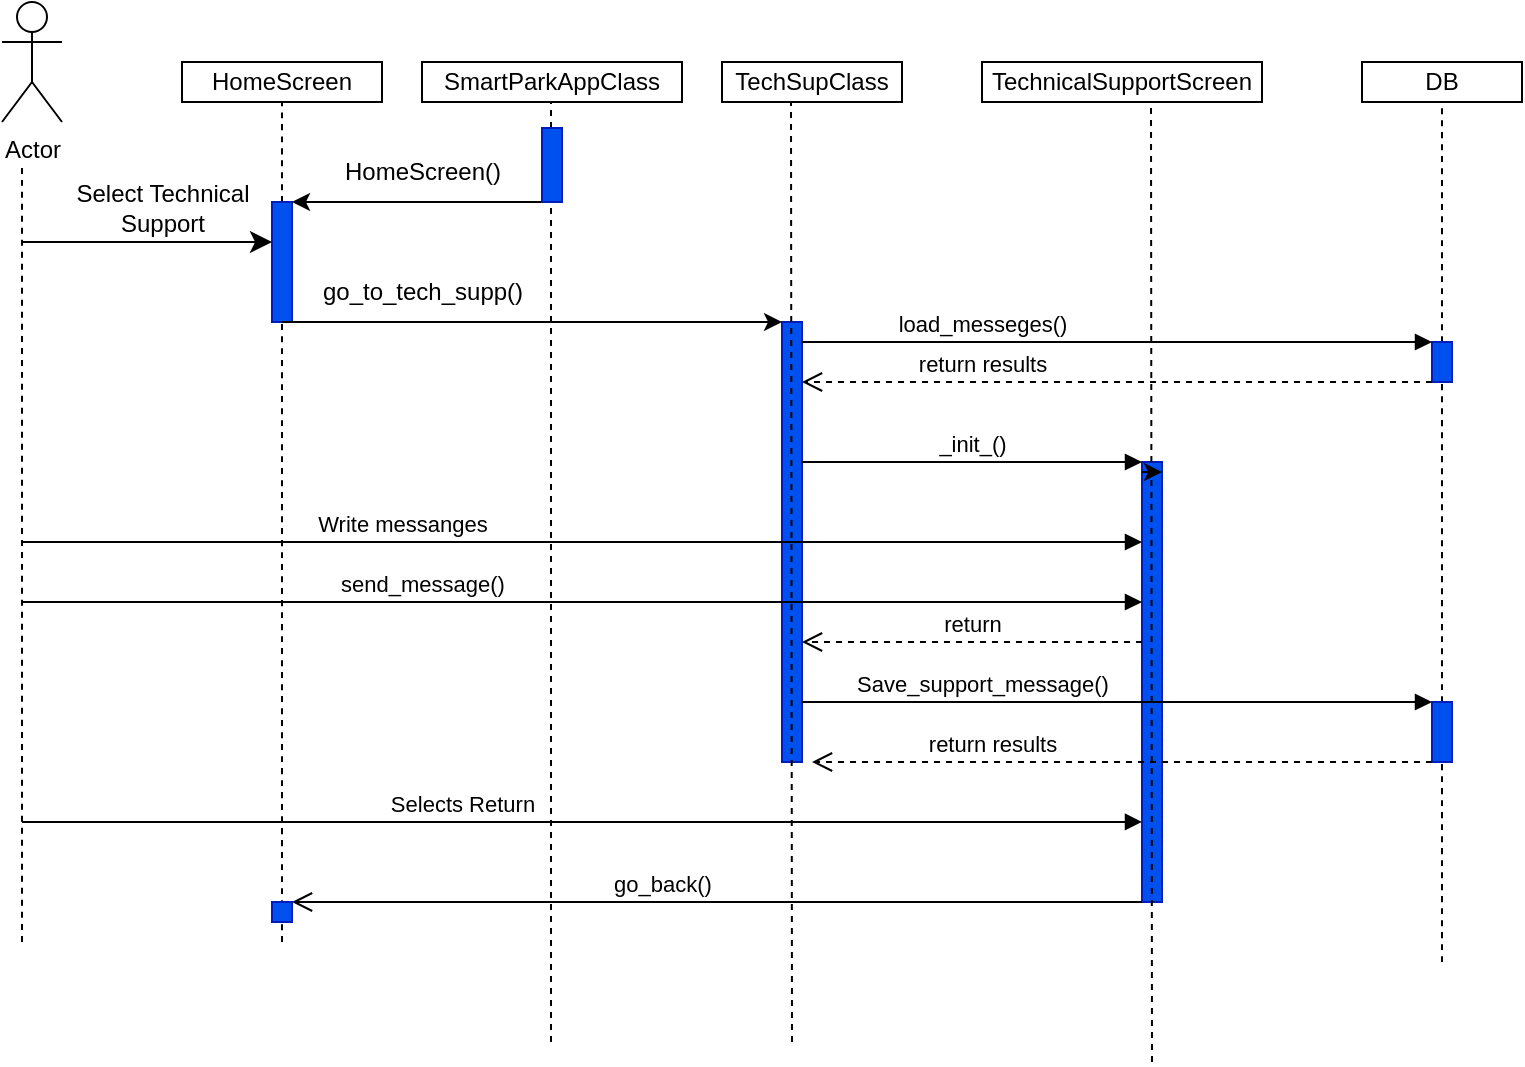 <mxfile version="27.0.9">
  <diagram name="Page-1" id="2YBvvXClWsGukQMizWep">
    <mxGraphModel dx="1042" dy="623" grid="1" gridSize="10" guides="1" tooltips="1" connect="1" arrows="1" fold="1" page="1" pageScale="1" pageWidth="850" pageHeight="1100" math="0" shadow="0">
      <root>
        <mxCell id="0" />
        <mxCell id="1" parent="0" />
        <mxCell id="rl2rtQzg3WLy2CYH5C3v-1" value="Actor" style="shape=umlActor;verticalLabelPosition=bottom;verticalAlign=top;html=1;outlineConnect=0;" parent="1" vertex="1">
          <mxGeometry x="10" y="10" width="30" height="60" as="geometry" />
        </mxCell>
        <mxCell id="rl2rtQzg3WLy2CYH5C3v-2" value="TechSupClass" style="html=1;whiteSpace=wrap;" parent="1" vertex="1">
          <mxGeometry x="370" y="40" width="90" height="20" as="geometry" />
        </mxCell>
        <mxCell id="rl2rtQzg3WLy2CYH5C3v-3" value="TechnicalSupportScreen" style="html=1;whiteSpace=wrap;" parent="1" vertex="1">
          <mxGeometry x="500" y="40" width="140" height="20" as="geometry" />
        </mxCell>
        <mxCell id="rl2rtQzg3WLy2CYH5C3v-4" value="DB" style="html=1;whiteSpace=wrap;" parent="1" vertex="1">
          <mxGeometry x="690" y="40" width="80" height="20" as="geometry" />
        </mxCell>
        <mxCell id="rl2rtQzg3WLy2CYH5C3v-5" value="HomeScreen" style="html=1;whiteSpace=wrap;" parent="1" vertex="1">
          <mxGeometry x="100" y="40" width="100" height="20" as="geometry" />
        </mxCell>
        <mxCell id="rl2rtQzg3WLy2CYH5C3v-6" value="" style="endArrow=none;dashed=1;html=1;rounded=0;fontSize=12;startSize=8;endSize=8;curved=1;" parent="1" edge="1">
          <mxGeometry width="50" height="50" relative="1" as="geometry">
            <mxPoint x="20" y="480" as="sourcePoint" />
            <mxPoint x="20" y="90" as="targetPoint" />
            <Array as="points">
              <mxPoint x="20" y="280" />
            </Array>
          </mxGeometry>
        </mxCell>
        <mxCell id="rl2rtQzg3WLy2CYH5C3v-7" value="" style="endArrow=none;dashed=1;html=1;rounded=0;fontSize=12;startSize=8;endSize=8;curved=1;entryX=0.5;entryY=1;entryDx=0;entryDy=0;" parent="1" source="rl2rtQzg3WLy2CYH5C3v-12" target="rl2rtQzg3WLy2CYH5C3v-5" edge="1">
          <mxGeometry width="50" height="50" relative="1" as="geometry">
            <mxPoint x="140" y="510" as="sourcePoint" />
            <mxPoint x="140" y="120" as="targetPoint" />
          </mxGeometry>
        </mxCell>
        <mxCell id="rl2rtQzg3WLy2CYH5C3v-9" value="" style="endArrow=none;dashed=1;html=1;rounded=0;fontSize=12;startSize=8;endSize=8;curved=1;" parent="1" source="rl2rtQzg3WLy2CYH5C3v-10" edge="1">
          <mxGeometry width="50" height="50" relative="1" as="geometry">
            <mxPoint x="730" y="300" as="sourcePoint" />
            <mxPoint x="730" y="60" as="targetPoint" />
          </mxGeometry>
        </mxCell>
        <mxCell id="rl2rtQzg3WLy2CYH5C3v-11" value="" style="endArrow=none;dashed=1;html=1;rounded=0;fontSize=12;startSize=8;endSize=8;curved=1;entryX=0.5;entryY=1;entryDx=0;entryDy=0;" parent="1" target="rl2rtQzg3WLy2CYH5C3v-12" edge="1">
          <mxGeometry width="50" height="50" relative="1" as="geometry">
            <mxPoint x="150" y="480" as="sourcePoint" />
            <mxPoint x="140" y="60" as="targetPoint" />
          </mxGeometry>
        </mxCell>
        <mxCell id="rl2rtQzg3WLy2CYH5C3v-12" value="" style="html=1;points=[[0,0,0,0,5],[0,1,0,0,-5],[1,0,0,0,5],[1,1,0,0,-5]];perimeter=orthogonalPerimeter;outlineConnect=0;targetShapes=umlLifeline;portConstraint=eastwest;newEdgeStyle={&quot;curved&quot;:0,&quot;rounded&quot;:0};fillColor=#0050ef;fontColor=#ffffff;strokeColor=#001DBC;" parent="1" vertex="1">
          <mxGeometry x="145" y="110" width="10" height="60" as="geometry" />
        </mxCell>
        <mxCell id="rl2rtQzg3WLy2CYH5C3v-14" value="" style="html=1;points=[[0,0,0,0,5],[0,1,0,0,-5],[1,0,0,0,5],[1,1,0,0,-5]];perimeter=orthogonalPerimeter;outlineConnect=0;targetShapes=umlLifeline;portConstraint=eastwest;newEdgeStyle={&quot;curved&quot;:0,&quot;rounded&quot;:0};fillColor=#0050ef;fontColor=#ffffff;strokeColor=#001DBC;" parent="1" vertex="1">
          <mxGeometry x="400" y="170" width="10" height="220" as="geometry" />
        </mxCell>
        <mxCell id="rl2rtQzg3WLy2CYH5C3v-17" value="" style="html=1;points=[[0,0,0,0,5],[0,1,0,0,-5],[1,0,0,0,5],[1,1,0,0,-5]];perimeter=orthogonalPerimeter;outlineConnect=0;targetShapes=umlLifeline;portConstraint=eastwest;newEdgeStyle={&quot;curved&quot;:0,&quot;rounded&quot;:0};fillColor=#0050ef;fontColor=#ffffff;strokeColor=#001DBC;" parent="1" vertex="1">
          <mxGeometry x="580" y="240" width="10" height="220" as="geometry" />
        </mxCell>
        <mxCell id="rl2rtQzg3WLy2CYH5C3v-18" value="" style="endArrow=classic;html=1;rounded=0;fontSize=12;startSize=8;endSize=8;curved=1;" parent="1" target="rl2rtQzg3WLy2CYH5C3v-12" edge="1">
          <mxGeometry width="50" height="50" relative="1" as="geometry">
            <mxPoint x="20" y="130" as="sourcePoint" />
            <mxPoint x="130" y="129.5" as="targetPoint" />
          </mxGeometry>
        </mxCell>
        <mxCell id="rl2rtQzg3WLy2CYH5C3v-20" value="Select Technical&lt;div&gt;Support&lt;/div&gt;" style="text;html=1;align=center;verticalAlign=middle;resizable=0;points=[];autosize=1;strokeColor=none;fillColor=none;" parent="1" vertex="1">
          <mxGeometry x="35" y="93" width="110" height="40" as="geometry" />
        </mxCell>
        <mxCell id="rl2rtQzg3WLy2CYH5C3v-21" value="" style="endArrow=classic;html=1;rounded=0;entryX=1;entryY=0;entryDx=0;entryDy=5;entryPerimeter=0;" parent="1" edge="1">
          <mxGeometry width="50" height="50" relative="1" as="geometry">
            <mxPoint x="280" y="110" as="sourcePoint" />
            <mxPoint x="155" y="110" as="targetPoint" />
          </mxGeometry>
        </mxCell>
        <mxCell id="rl2rtQzg3WLy2CYH5C3v-22" value="HomeScreen()" style="text;html=1;align=center;verticalAlign=middle;resizable=0;points=[];autosize=1;strokeColor=none;fillColor=none;" parent="1" vertex="1">
          <mxGeometry x="170" y="80" width="100" height="30" as="geometry" />
        </mxCell>
        <mxCell id="rl2rtQzg3WLy2CYH5C3v-27" value="" style="edgeStyle=none;orthogonalLoop=1;jettySize=auto;html=1;rounded=0;" parent="1" edge="1">
          <mxGeometry width="100" relative="1" as="geometry">
            <mxPoint x="380" y="170" as="sourcePoint" />
            <mxPoint x="380" y="170" as="targetPoint" />
            <Array as="points" />
          </mxGeometry>
        </mxCell>
        <mxCell id="rl2rtQzg3WLy2CYH5C3v-28" value="go_to_tech_supp()" style="text;html=1;align=center;verticalAlign=middle;resizable=0;points=[];autosize=1;strokeColor=none;fillColor=none;" parent="1" vertex="1">
          <mxGeometry x="160" y="140" width="120" height="30" as="geometry" />
        </mxCell>
        <mxCell id="rl2rtQzg3WLy2CYH5C3v-30" value="" style="endArrow=none;dashed=1;html=1;rounded=0;entryX=0.607;entryY=1.05;entryDx=0;entryDy=0;entryPerimeter=0;" parent="1" edge="1">
          <mxGeometry width="50" height="50" relative="1" as="geometry">
            <mxPoint x="585" y="540" as="sourcePoint" />
            <mxPoint x="584.5" y="61" as="targetPoint" />
          </mxGeometry>
        </mxCell>
        <mxCell id="rl2rtQzg3WLy2CYH5C3v-31" value="" style="endArrow=classic;html=1;rounded=0;" parent="1" target="rl2rtQzg3WLy2CYH5C3v-14" edge="1">
          <mxGeometry width="50" height="50" relative="1" as="geometry">
            <mxPoint x="150" y="170" as="sourcePoint" />
            <mxPoint x="380" y="260" as="targetPoint" />
          </mxGeometry>
        </mxCell>
        <mxCell id="rl2rtQzg3WLy2CYH5C3v-32" value="" style="endArrow=none;dashed=1;html=1;rounded=0;" parent="1" edge="1">
          <mxGeometry width="50" height="50" relative="1" as="geometry">
            <mxPoint x="405" y="530" as="sourcePoint" />
            <mxPoint x="404.5" y="60" as="targetPoint" />
          </mxGeometry>
        </mxCell>
        <mxCell id="rl2rtQzg3WLy2CYH5C3v-33" value="" style="endArrow=none;dashed=1;html=1;rounded=0;fontSize=12;startSize=8;endSize=8;curved=1;" parent="1" source="rl2rtQzg3WLy2CYH5C3v-47" target="rl2rtQzg3WLy2CYH5C3v-10" edge="1">
          <mxGeometry width="50" height="50" relative="1" as="geometry">
            <mxPoint x="730" y="490" as="sourcePoint" />
            <mxPoint x="730" y="60" as="targetPoint" />
          </mxGeometry>
        </mxCell>
        <mxCell id="rl2rtQzg3WLy2CYH5C3v-10" value="" style="html=1;points=[[0,0,0,0,5],[0,1,0,0,-5],[1,0,0,0,5],[1,1,0,0,-5]];perimeter=orthogonalPerimeter;outlineConnect=0;targetShapes=umlLifeline;portConstraint=eastwest;newEdgeStyle={&quot;curved&quot;:0,&quot;rounded&quot;:0};fillColor=#0050ef;fontColor=#ffffff;strokeColor=#001DBC;" parent="1" vertex="1">
          <mxGeometry x="725" y="180" width="10" height="20" as="geometry" />
        </mxCell>
        <mxCell id="rl2rtQzg3WLy2CYH5C3v-39" value="_init_()" style="html=1;verticalAlign=bottom;endArrow=block;curved=0;rounded=0;" parent="1" target="rl2rtQzg3WLy2CYH5C3v-17" edge="1">
          <mxGeometry width="80" relative="1" as="geometry">
            <mxPoint x="410" y="240" as="sourcePoint" />
            <mxPoint x="490" y="240" as="targetPoint" />
          </mxGeometry>
        </mxCell>
        <mxCell id="rl2rtQzg3WLy2CYH5C3v-40" value="load_messeges()" style="html=1;verticalAlign=bottom;endArrow=block;curved=0;rounded=0;" parent="1" target="rl2rtQzg3WLy2CYH5C3v-10" edge="1">
          <mxGeometry x="-0.429" width="80" relative="1" as="geometry">
            <mxPoint x="410" y="180" as="sourcePoint" />
            <mxPoint x="720" y="180" as="targetPoint" />
            <mxPoint as="offset" />
          </mxGeometry>
        </mxCell>
        <mxCell id="rl2rtQzg3WLy2CYH5C3v-41" value="return results" style="html=1;verticalAlign=bottom;endArrow=open;dashed=1;endSize=8;curved=0;rounded=0;" parent="1" target="rl2rtQzg3WLy2CYH5C3v-14" edge="1">
          <mxGeometry x="0.429" relative="1" as="geometry">
            <mxPoint x="725" y="200" as="sourcePoint" />
            <mxPoint x="645" y="200" as="targetPoint" />
            <mxPoint as="offset" />
          </mxGeometry>
        </mxCell>
        <mxCell id="rl2rtQzg3WLy2CYH5C3v-42" value="Write messanges" style="html=1;verticalAlign=bottom;endArrow=block;curved=0;rounded=0;" parent="1" target="rl2rtQzg3WLy2CYH5C3v-17" edge="1">
          <mxGeometry x="-0.321" width="80" relative="1" as="geometry">
            <mxPoint x="20" y="280" as="sourcePoint" />
            <mxPoint x="100" y="280" as="targetPoint" />
            <mxPoint as="offset" />
          </mxGeometry>
        </mxCell>
        <mxCell id="rl2rtQzg3WLy2CYH5C3v-43" value="send_message()" style="html=1;verticalAlign=bottom;endArrow=block;curved=0;rounded=0;" parent="1" edge="1">
          <mxGeometry x="-0.286" width="80" relative="1" as="geometry">
            <mxPoint x="20" y="310" as="sourcePoint" />
            <mxPoint x="580" y="310" as="targetPoint" />
            <mxPoint as="offset" />
          </mxGeometry>
        </mxCell>
        <mxCell id="rl2rtQzg3WLy2CYH5C3v-45" style="edgeStyle=orthogonalEdgeStyle;rounded=0;orthogonalLoop=1;jettySize=auto;html=1;curved=0;exitX=0;exitY=0;exitDx=0;exitDy=5;exitPerimeter=0;entryX=1;entryY=0;entryDx=0;entryDy=5;entryPerimeter=0;" parent="1" source="rl2rtQzg3WLy2CYH5C3v-17" target="rl2rtQzg3WLy2CYH5C3v-17" edge="1">
          <mxGeometry relative="1" as="geometry" />
        </mxCell>
        <mxCell id="rl2rtQzg3WLy2CYH5C3v-46" value="Save_support_message()" style="html=1;verticalAlign=bottom;endArrow=block;curved=0;rounded=0;" parent="1" edge="1">
          <mxGeometry x="-0.429" width="80" relative="1" as="geometry">
            <mxPoint x="410" y="360" as="sourcePoint" />
            <mxPoint x="725" y="360" as="targetPoint" />
            <mxPoint as="offset" />
          </mxGeometry>
        </mxCell>
        <mxCell id="rl2rtQzg3WLy2CYH5C3v-48" value="" style="endArrow=none;dashed=1;html=1;rounded=0;fontSize=12;startSize=8;endSize=8;curved=1;" parent="1" target="rl2rtQzg3WLy2CYH5C3v-47" edge="1">
          <mxGeometry width="50" height="50" relative="1" as="geometry">
            <mxPoint x="730" y="490" as="sourcePoint" />
            <mxPoint x="730" y="200" as="targetPoint" />
          </mxGeometry>
        </mxCell>
        <mxCell id="rl2rtQzg3WLy2CYH5C3v-47" value="" style="html=1;points=[[0,0,0,0,5],[0,1,0,0,-5],[1,0,0,0,5],[1,1,0,0,-5]];perimeter=orthogonalPerimeter;outlineConnect=0;targetShapes=umlLifeline;portConstraint=eastwest;newEdgeStyle={&quot;curved&quot;:0,&quot;rounded&quot;:0};fillColor=#0050ef;fontColor=#ffffff;strokeColor=#001DBC;" parent="1" vertex="1">
          <mxGeometry x="725" y="360" width="10" height="30" as="geometry" />
        </mxCell>
        <mxCell id="rl2rtQzg3WLy2CYH5C3v-50" value="return results" style="html=1;verticalAlign=bottom;endArrow=open;dashed=1;endSize=8;curved=0;rounded=0;" parent="1" edge="1">
          <mxGeometry x="0.419" relative="1" as="geometry">
            <mxPoint x="725" y="390" as="sourcePoint" />
            <mxPoint x="415" y="390" as="targetPoint" />
            <mxPoint as="offset" />
          </mxGeometry>
        </mxCell>
        <mxCell id="rl2rtQzg3WLy2CYH5C3v-55" value="Selects Return" style="html=1;verticalAlign=bottom;endArrow=block;curved=0;rounded=0;entryX=0;entryY=0.818;entryDx=0;entryDy=0;entryPerimeter=0;" parent="1" target="rl2rtQzg3WLy2CYH5C3v-17" edge="1">
          <mxGeometry x="-0.214" width="80" relative="1" as="geometry">
            <mxPoint x="20" y="420" as="sourcePoint" />
            <mxPoint x="100" y="420" as="targetPoint" />
            <Array as="points" />
            <mxPoint as="offset" />
          </mxGeometry>
        </mxCell>
        <mxCell id="rl2rtQzg3WLy2CYH5C3v-56" value="go_back()" style="html=1;verticalAlign=bottom;endArrow=open;endSize=8;curved=0;rounded=0;" parent="1" target="rl2rtQzg3WLy2CYH5C3v-61" edge="1">
          <mxGeometry x="0.129" relative="1" as="geometry">
            <mxPoint x="580" y="460" as="sourcePoint" />
            <mxPoint x="280" y="460" as="targetPoint" />
            <mxPoint as="offset" />
          </mxGeometry>
        </mxCell>
        <mxCell id="rl2rtQzg3WLy2CYH5C3v-61" value="" style="html=1;points=[[0,0,0,0,5],[0,1,0,0,-5],[1,0,0,0,5],[1,1,0,0,-5]];perimeter=orthogonalPerimeter;outlineConnect=0;targetShapes=umlLifeline;portConstraint=eastwest;newEdgeStyle={&quot;curved&quot;:0,&quot;rounded&quot;:0};fillColor=#0050ef;fontColor=#ffffff;strokeColor=#001DBC;" parent="1" vertex="1">
          <mxGeometry x="145" y="460" width="10" height="10" as="geometry" />
        </mxCell>
        <mxCell id="ILWCfDjntne0cQwfaYqG-1" value="SmartParkAppClass" style="html=1;whiteSpace=wrap;" vertex="1" parent="1">
          <mxGeometry x="220" y="40" width="130" height="20" as="geometry" />
        </mxCell>
        <mxCell id="ILWCfDjntne0cQwfaYqG-2" value="" style="endArrow=none;dashed=1;html=1;rounded=0;" edge="1" parent="1" source="ILWCfDjntne0cQwfaYqG-3">
          <mxGeometry width="50" height="50" relative="1" as="geometry">
            <mxPoint x="284.5" y="530" as="sourcePoint" />
            <mxPoint x="284.5" y="60" as="targetPoint" />
          </mxGeometry>
        </mxCell>
        <mxCell id="ILWCfDjntne0cQwfaYqG-4" value="" style="endArrow=none;dashed=1;html=1;rounded=0;" edge="1" parent="1" target="ILWCfDjntne0cQwfaYqG-3">
          <mxGeometry width="50" height="50" relative="1" as="geometry">
            <mxPoint x="284.5" y="530" as="sourcePoint" />
            <mxPoint x="284.5" y="60" as="targetPoint" />
          </mxGeometry>
        </mxCell>
        <mxCell id="ILWCfDjntne0cQwfaYqG-3" value="" style="html=1;points=[[0,0,0,0,5],[0,1,0,0,-5],[1,0,0,0,5],[1,1,0,0,-5]];perimeter=orthogonalPerimeter;outlineConnect=0;targetShapes=umlLifeline;portConstraint=eastwest;newEdgeStyle={&quot;curved&quot;:0,&quot;rounded&quot;:0};fillColor=#0050ef;fontColor=#ffffff;strokeColor=#001DBC;" vertex="1" parent="1">
          <mxGeometry x="280" y="73" width="10" height="37" as="geometry" />
        </mxCell>
        <mxCell id="ILWCfDjntne0cQwfaYqG-6" value="return" style="html=1;verticalAlign=bottom;endArrow=open;dashed=1;endSize=8;curved=0;rounded=0;" edge="1" parent="1">
          <mxGeometry relative="1" as="geometry">
            <mxPoint x="580" y="330" as="sourcePoint" />
            <mxPoint x="410" y="330" as="targetPoint" />
          </mxGeometry>
        </mxCell>
      </root>
    </mxGraphModel>
  </diagram>
</mxfile>
